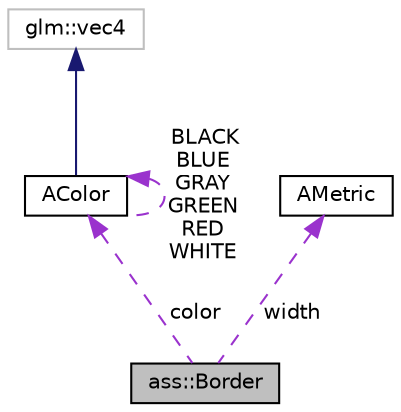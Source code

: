 digraph "ass::Border"
{
 // LATEX_PDF_SIZE
  edge [fontname="Helvetica",fontsize="10",labelfontname="Helvetica",labelfontsize="10"];
  node [fontname="Helvetica",fontsize="10",shape=record];
  Node1 [label="ass::Border",height=0.2,width=0.4,color="black", fillcolor="grey75", style="filled", fontcolor="black",tooltip="Represents border."];
  Node2 -> Node1 [dir="back",color="darkorchid3",fontsize="10",style="dashed",label=" color" ,fontname="Helvetica"];
  Node2 [label="AColor",height=0.2,width=0.4,color="black", fillcolor="white", style="filled",URL="$classAColor.html",tooltip="Represents a 4-component floating point color."];
  Node3 -> Node2 [dir="back",color="midnightblue",fontsize="10",style="solid",fontname="Helvetica"];
  Node3 [label="glm::vec4",height=0.2,width=0.4,color="grey75", fillcolor="white", style="filled",tooltip=" "];
  Node2 -> Node2 [dir="back",color="darkorchid3",fontsize="10",style="dashed",label=" BLACK\nBLUE\nGRAY\nGREEN\nRED\nWHITE" ,fontname="Helvetica"];
  Node4 -> Node1 [dir="back",color="darkorchid3",fontsize="10",style="dashed",label=" width" ,fontname="Helvetica"];
  Node4 [label="AMetric",height=0.2,width=0.4,color="black", fillcolor="white", style="filled",URL="$classAMetric.html",tooltip="Stores dimensions in scalable units (dp, pt, etc...)."];
}
